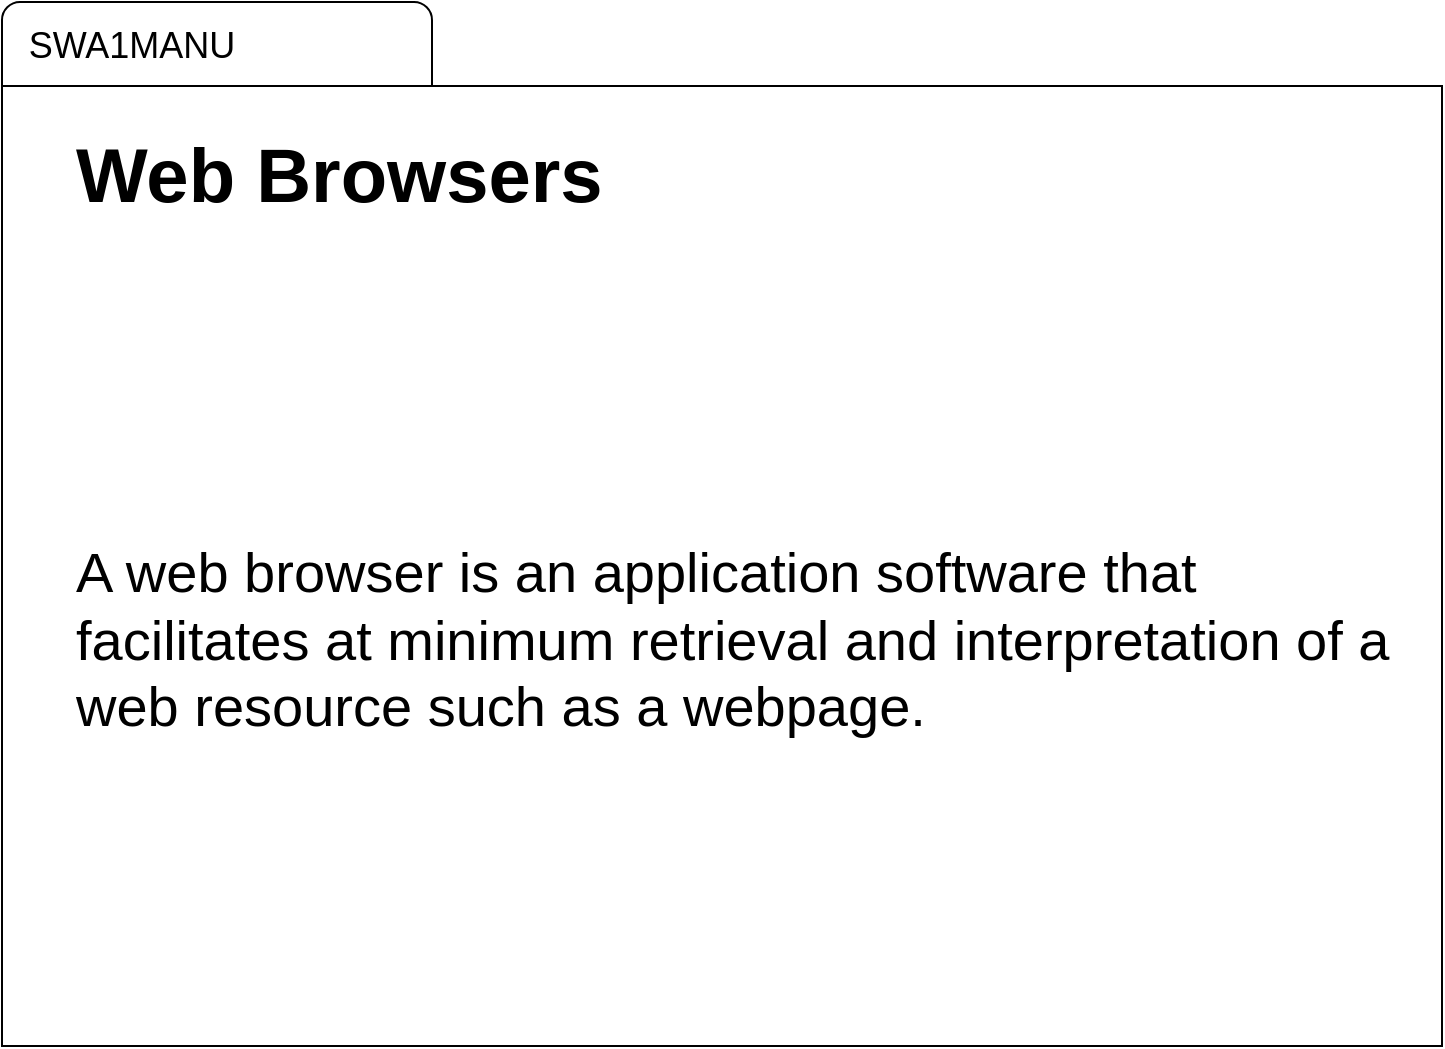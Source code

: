 <mxfile version="13.7.9" type="device"><diagram id="3_W6uf-hZIZ9I9enscKk" name="Page-1"><mxGraphModel dx="1019" dy="504" grid="1" gridSize="10" guides="1" tooltips="1" connect="1" arrows="1" fold="1" page="1" pageScale="1" pageWidth="1169" pageHeight="827" math="0" shadow="0"><root><mxCell id="0"/><mxCell id="1" parent="0"/><mxCell id="GEuqo9YD4r4PaMYKMcmD-3" value="" style="group" parent="1" vertex="1" connectable="0"><mxGeometry x="225" y="153" width="720" height="522" as="geometry"/></mxCell><mxCell id="GEuqo9YD4r4PaMYKMcmD-2" value="" style="rounded=1;whiteSpace=wrap;html=1;" parent="GEuqo9YD4r4PaMYKMcmD-3" vertex="1"><mxGeometry width="215" height="60" as="geometry"/></mxCell><mxCell id="GEuqo9YD4r4PaMYKMcmD-1" value="" style="whiteSpace=wrap;html=1;" parent="GEuqo9YD4r4PaMYKMcmD-3" vertex="1"><mxGeometry y="42" width="720" height="480" as="geometry"/></mxCell><mxCell id="GEuqo9YD4r4PaMYKMcmD-4" value="&lt;b&gt;&lt;font style=&quot;font-size: 38px&quot;&gt;Web Browsers&lt;/font&gt;&lt;/b&gt;" style="text;html=1;strokeColor=none;fillColor=none;align=left;verticalAlign=middle;whiteSpace=wrap;rounded=0;fontSize=28;" parent="GEuqo9YD4r4PaMYKMcmD-3" vertex="1"><mxGeometry x="35" y="77" width="275" height="20" as="geometry"/></mxCell><mxCell id="GEuqo9YD4r4PaMYKMcmD-5" value="&lt;div&gt;A web browser is an application software that facilitates at minimum retrieval&amp;nbsp;&lt;span&gt;and interpretation of a web resource such as a webpage.&lt;/span&gt;&lt;/div&gt;" style="text;html=1;strokeColor=none;fillColor=none;align=left;verticalAlign=middle;whiteSpace=wrap;rounded=0;fontSize=28;" parent="GEuqo9YD4r4PaMYKMcmD-3" vertex="1"><mxGeometry x="35" y="247" width="665" height="143" as="geometry"/></mxCell><mxCell id="GEuqo9YD4r4PaMYKMcmD-6" value="" style="shape=image;verticalLabelPosition=bottom;labelBackgroundColor=#ffffff;verticalAlign=top;aspect=fixed;imageAspect=0;image=https://mdn.github.io/beginner-html-site-scripted/images/firefox-icon.png;" parent="GEuqo9YD4r4PaMYKMcmD-3" vertex="1"><mxGeometry x="35" y="117" width="110" height="110" as="geometry"/></mxCell><mxCell id="GEuqo9YD4r4PaMYKMcmD-7" value="SWA1MANU" style="text;html=1;strokeColor=none;fillColor=none;align=center;verticalAlign=middle;whiteSpace=wrap;rounded=0;fontSize=18;" parent="GEuqo9YD4r4PaMYKMcmD-3" vertex="1"><mxGeometry x="45" y="12" width="40" height="20" as="geometry"/></mxCell></root></mxGraphModel></diagram></mxfile>